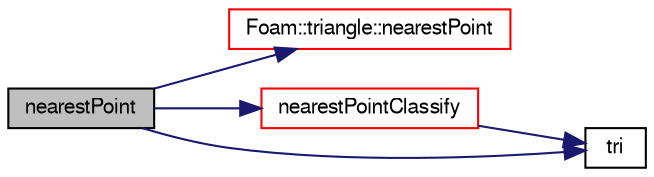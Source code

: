 digraph "nearestPoint"
{
  bgcolor="transparent";
  edge [fontname="FreeSans",fontsize="10",labelfontname="FreeSans",labelfontsize="10"];
  node [fontname="FreeSans",fontsize="10",shape=record];
  rankdir="LR";
  Node214 [label="nearestPoint",height=0.2,width=0.4,color="black", fillcolor="grey75", style="filled", fontcolor="black"];
  Node214 -> Node215 [color="midnightblue",fontsize="10",style="solid",fontname="FreeSans"];
  Node215 [label="Foam::triangle::nearestPoint",height=0.2,width=0.4,color="red",URL="$a27606.html#ab4bbbc54ae9bec9dd33f2f1c1876af59",tooltip="Return nearest point to p on triangle. "];
  Node214 -> Node217 [color="midnightblue",fontsize="10",style="solid",fontname="FreeSans"];
  Node217 [label="nearestPointClassify",height=0.2,width=0.4,color="red",URL="$a27234.html#a94aa7d4e98f5642842fb33f26888524f",tooltip="Return nearest point to face and classify it: "];
  Node217 -> Node218 [color="midnightblue",fontsize="10",style="solid",fontname="FreeSans"];
  Node218 [label="tri",height=0.2,width=0.4,color="black",URL="$a27234.html#aefa11b7c72b64f1e1389537cd22970c1",tooltip="Return the triangle. "];
  Node214 -> Node218 [color="midnightblue",fontsize="10",style="solid",fontname="FreeSans"];
}
